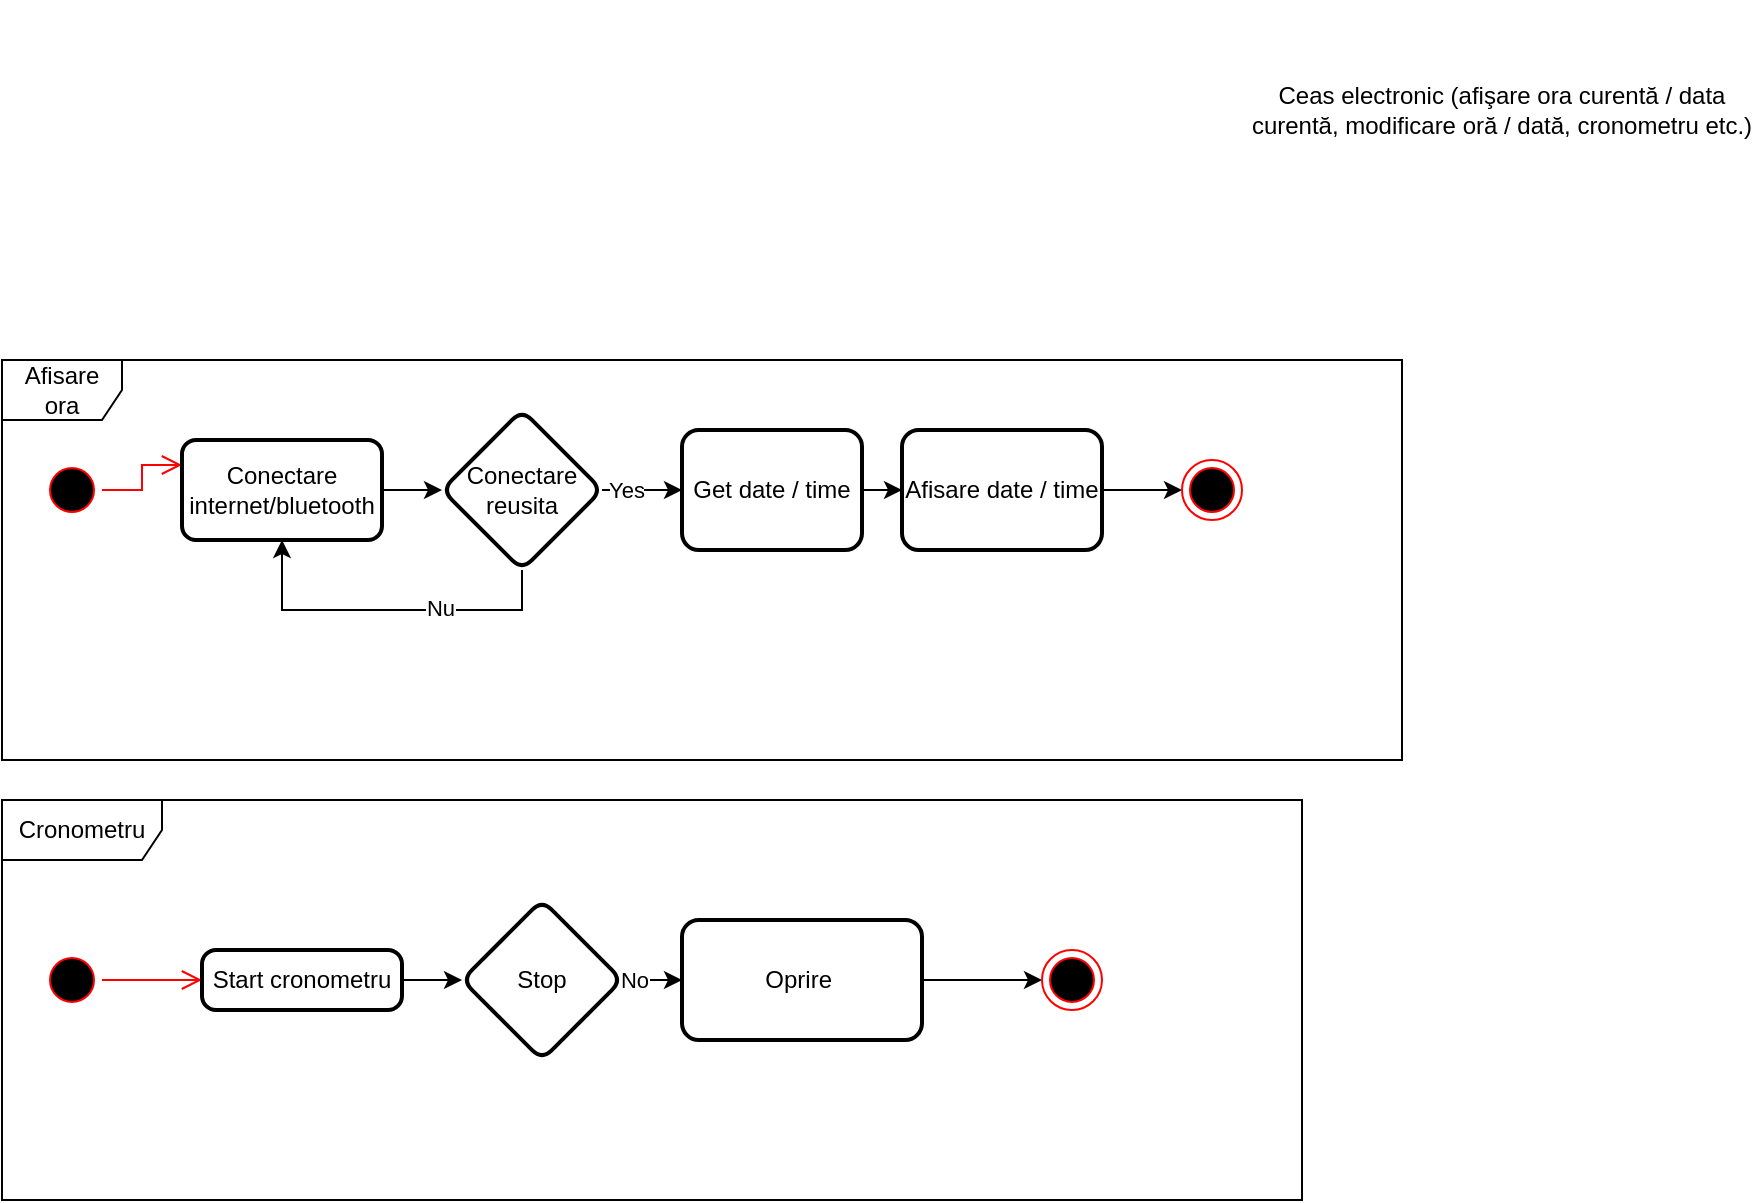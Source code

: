 <mxfile version="17.4.3" type="github">
  <diagram id="MNevZP5MxtnnmQk-LOBl" name="Page-1">
    <mxGraphModel dx="735" dy="1816" grid="1" gridSize="10" guides="1" tooltips="1" connect="1" arrows="1" fold="1" page="1" pageScale="1" pageWidth="850" pageHeight="1100" math="0" shadow="0">
      <root>
        <mxCell id="0" />
        <mxCell id="1" parent="0" />
        <mxCell id="EjN1yXS_5jYwm7-RPkpo-1" value=" Ceas electronic (afişare ora curentă / data curentă, modificare oră / dată, cronometru etc.) " style="text;html=1;strokeColor=none;fillColor=none;align=center;verticalAlign=middle;whiteSpace=wrap;rounded=0;" vertex="1" parent="1">
          <mxGeometry x="670" y="-140" width="260" height="110" as="geometry" />
        </mxCell>
        <mxCell id="EjN1yXS_5jYwm7-RPkpo-2" value="Afisare ora" style="shape=umlFrame;whiteSpace=wrap;html=1;" vertex="1" parent="1">
          <mxGeometry x="50" y="40" width="700" height="200" as="geometry" />
        </mxCell>
        <mxCell id="EjN1yXS_5jYwm7-RPkpo-3" value="" style="ellipse;html=1;shape=startState;fillColor=#000000;strokeColor=#ff0000;" vertex="1" parent="1">
          <mxGeometry x="70" y="90" width="30" height="30" as="geometry" />
        </mxCell>
        <mxCell id="EjN1yXS_5jYwm7-RPkpo-4" value="" style="edgeStyle=orthogonalEdgeStyle;html=1;verticalAlign=bottom;endArrow=open;endSize=8;strokeColor=#ff0000;rounded=0;entryX=0;entryY=0.25;entryDx=0;entryDy=0;" edge="1" source="EjN1yXS_5jYwm7-RPkpo-3" parent="1" target="EjN1yXS_5jYwm7-RPkpo-5">
          <mxGeometry relative="1" as="geometry">
            <mxPoint x="85" y="160" as="targetPoint" />
          </mxGeometry>
        </mxCell>
        <mxCell id="EjN1yXS_5jYwm7-RPkpo-7" value="" style="edgeStyle=orthogonalEdgeStyle;rounded=0;orthogonalLoop=1;jettySize=auto;html=1;" edge="1" parent="1" source="EjN1yXS_5jYwm7-RPkpo-5" target="EjN1yXS_5jYwm7-RPkpo-6">
          <mxGeometry relative="1" as="geometry" />
        </mxCell>
        <mxCell id="EjN1yXS_5jYwm7-RPkpo-5" value="Conectare internet/bluetooth" style="rounded=1;whiteSpace=wrap;html=1;absoluteArcSize=1;arcSize=14;strokeWidth=2;" vertex="1" parent="1">
          <mxGeometry x="140" y="80" width="100" height="50" as="geometry" />
        </mxCell>
        <mxCell id="EjN1yXS_5jYwm7-RPkpo-10" value="" style="edgeStyle=orthogonalEdgeStyle;rounded=0;orthogonalLoop=1;jettySize=auto;html=1;" edge="1" parent="1" source="EjN1yXS_5jYwm7-RPkpo-6" target="EjN1yXS_5jYwm7-RPkpo-9">
          <mxGeometry relative="1" as="geometry" />
        </mxCell>
        <mxCell id="EjN1yXS_5jYwm7-RPkpo-12" value="Yes" style="edgeLabel;html=1;align=center;verticalAlign=middle;resizable=0;points=[];" vertex="1" connectable="0" parent="EjN1yXS_5jYwm7-RPkpo-10">
          <mxGeometry x="-0.395" relative="1" as="geometry">
            <mxPoint as="offset" />
          </mxGeometry>
        </mxCell>
        <mxCell id="EjN1yXS_5jYwm7-RPkpo-18" style="edgeStyle=orthogonalEdgeStyle;rounded=0;orthogonalLoop=1;jettySize=auto;html=1;entryX=0.5;entryY=1;entryDx=0;entryDy=0;" edge="1" parent="1" source="EjN1yXS_5jYwm7-RPkpo-6" target="EjN1yXS_5jYwm7-RPkpo-5">
          <mxGeometry relative="1" as="geometry">
            <Array as="points">
              <mxPoint x="310" y="165" />
              <mxPoint x="190" y="165" />
            </Array>
          </mxGeometry>
        </mxCell>
        <mxCell id="EjN1yXS_5jYwm7-RPkpo-19" value="Nu" style="edgeLabel;html=1;align=center;verticalAlign=middle;resizable=0;points=[];" vertex="1" connectable="0" parent="EjN1yXS_5jYwm7-RPkpo-18">
          <mxGeometry x="-0.302" y="-1" relative="1" as="geometry">
            <mxPoint as="offset" />
          </mxGeometry>
        </mxCell>
        <mxCell id="EjN1yXS_5jYwm7-RPkpo-6" value="Conectare&lt;br&gt;reusita" style="rhombus;whiteSpace=wrap;html=1;rounded=1;arcSize=14;strokeWidth=2;" vertex="1" parent="1">
          <mxGeometry x="270" y="65" width="80" height="80" as="geometry" />
        </mxCell>
        <mxCell id="EjN1yXS_5jYwm7-RPkpo-14" value="" style="edgeStyle=orthogonalEdgeStyle;rounded=0;orthogonalLoop=1;jettySize=auto;html=1;" edge="1" parent="1" source="EjN1yXS_5jYwm7-RPkpo-9" target="EjN1yXS_5jYwm7-RPkpo-13">
          <mxGeometry relative="1" as="geometry" />
        </mxCell>
        <mxCell id="EjN1yXS_5jYwm7-RPkpo-9" value="Get date / time" style="whiteSpace=wrap;html=1;rounded=1;arcSize=14;strokeWidth=2;" vertex="1" parent="1">
          <mxGeometry x="390" y="75" width="90" height="60" as="geometry" />
        </mxCell>
        <mxCell id="EjN1yXS_5jYwm7-RPkpo-17" style="edgeStyle=orthogonalEdgeStyle;rounded=0;orthogonalLoop=1;jettySize=auto;html=1;entryX=0;entryY=0.5;entryDx=0;entryDy=0;" edge="1" parent="1" source="EjN1yXS_5jYwm7-RPkpo-13" target="EjN1yXS_5jYwm7-RPkpo-16">
          <mxGeometry relative="1" as="geometry" />
        </mxCell>
        <mxCell id="EjN1yXS_5jYwm7-RPkpo-13" value="Afisare date / time" style="whiteSpace=wrap;html=1;rounded=1;arcSize=14;strokeWidth=2;" vertex="1" parent="1">
          <mxGeometry x="500" y="75" width="100" height="60" as="geometry" />
        </mxCell>
        <mxCell id="EjN1yXS_5jYwm7-RPkpo-16" value="" style="ellipse;html=1;shape=endState;fillColor=#000000;strokeColor=#ff0000;" vertex="1" parent="1">
          <mxGeometry x="640" y="90" width="30" height="30" as="geometry" />
        </mxCell>
        <mxCell id="EjN1yXS_5jYwm7-RPkpo-20" value="Cronometru" style="shape=umlFrame;whiteSpace=wrap;html=1;width=80;height=30;" vertex="1" parent="1">
          <mxGeometry x="50" y="260" width="650" height="200" as="geometry" />
        </mxCell>
        <mxCell id="EjN1yXS_5jYwm7-RPkpo-21" value="" style="ellipse;html=1;shape=startState;fillColor=#000000;strokeColor=#ff0000;" vertex="1" parent="1">
          <mxGeometry x="70" y="335" width="30" height="30" as="geometry" />
        </mxCell>
        <mxCell id="EjN1yXS_5jYwm7-RPkpo-22" value="" style="edgeStyle=orthogonalEdgeStyle;html=1;verticalAlign=bottom;endArrow=open;endSize=8;strokeColor=#ff0000;rounded=0;entryX=0;entryY=0.5;entryDx=0;entryDy=0;" edge="1" source="EjN1yXS_5jYwm7-RPkpo-21" parent="1" target="EjN1yXS_5jYwm7-RPkpo-23">
          <mxGeometry relative="1" as="geometry">
            <mxPoint x="85" y="425" as="targetPoint" />
          </mxGeometry>
        </mxCell>
        <mxCell id="EjN1yXS_5jYwm7-RPkpo-25" value="" style="edgeStyle=orthogonalEdgeStyle;rounded=0;orthogonalLoop=1;jettySize=auto;html=1;" edge="1" parent="1" source="EjN1yXS_5jYwm7-RPkpo-23" target="EjN1yXS_5jYwm7-RPkpo-24">
          <mxGeometry relative="1" as="geometry" />
        </mxCell>
        <mxCell id="EjN1yXS_5jYwm7-RPkpo-23" value="Start cronometru" style="rounded=1;whiteSpace=wrap;html=1;absoluteArcSize=1;arcSize=14;strokeWidth=2;" vertex="1" parent="1">
          <mxGeometry x="150" y="335" width="100" height="30" as="geometry" />
        </mxCell>
        <mxCell id="EjN1yXS_5jYwm7-RPkpo-27" value="" style="edgeStyle=orthogonalEdgeStyle;rounded=0;orthogonalLoop=1;jettySize=auto;html=1;" edge="1" parent="1" source="EjN1yXS_5jYwm7-RPkpo-24" target="EjN1yXS_5jYwm7-RPkpo-26">
          <mxGeometry relative="1" as="geometry" />
        </mxCell>
        <mxCell id="EjN1yXS_5jYwm7-RPkpo-30" value="No" style="edgeLabel;html=1;align=center;verticalAlign=middle;resizable=0;points=[];" vertex="1" connectable="0" parent="EjN1yXS_5jYwm7-RPkpo-27">
          <mxGeometry x="-0.751" relative="1" as="geometry">
            <mxPoint as="offset" />
          </mxGeometry>
        </mxCell>
        <mxCell id="EjN1yXS_5jYwm7-RPkpo-24" value="Stop" style="rhombus;whiteSpace=wrap;html=1;rounded=1;arcSize=14;strokeWidth=2;" vertex="1" parent="1">
          <mxGeometry x="280" y="310" width="80" height="80" as="geometry" />
        </mxCell>
        <mxCell id="EjN1yXS_5jYwm7-RPkpo-29" style="edgeStyle=orthogonalEdgeStyle;rounded=0;orthogonalLoop=1;jettySize=auto;html=1;entryX=0;entryY=0.5;entryDx=0;entryDy=0;" edge="1" parent="1" source="EjN1yXS_5jYwm7-RPkpo-26" target="EjN1yXS_5jYwm7-RPkpo-28">
          <mxGeometry relative="1" as="geometry" />
        </mxCell>
        <mxCell id="EjN1yXS_5jYwm7-RPkpo-26" value="Oprire&amp;nbsp;" style="whiteSpace=wrap;html=1;rounded=1;arcSize=14;strokeWidth=2;" vertex="1" parent="1">
          <mxGeometry x="390" y="320" width="120" height="60" as="geometry" />
        </mxCell>
        <mxCell id="EjN1yXS_5jYwm7-RPkpo-28" value="" style="ellipse;html=1;shape=endState;fillColor=#000000;strokeColor=#ff0000;" vertex="1" parent="1">
          <mxGeometry x="570" y="335" width="30" height="30" as="geometry" />
        </mxCell>
      </root>
    </mxGraphModel>
  </diagram>
</mxfile>
